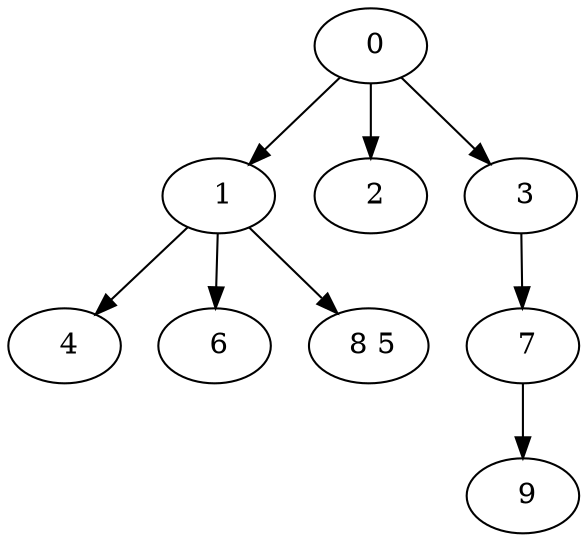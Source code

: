 digraph mytree {
" 0" -> " 1";
" 0" -> " 2";
" 0" -> " 3";
" 1" -> " 4";
" 1" -> " 6";
" 1" -> " 8 5";
" 2";
" 3" -> " 7";
" 4";
" 6";
" 8 5";
" 7" -> " 9";
" 9";
}
